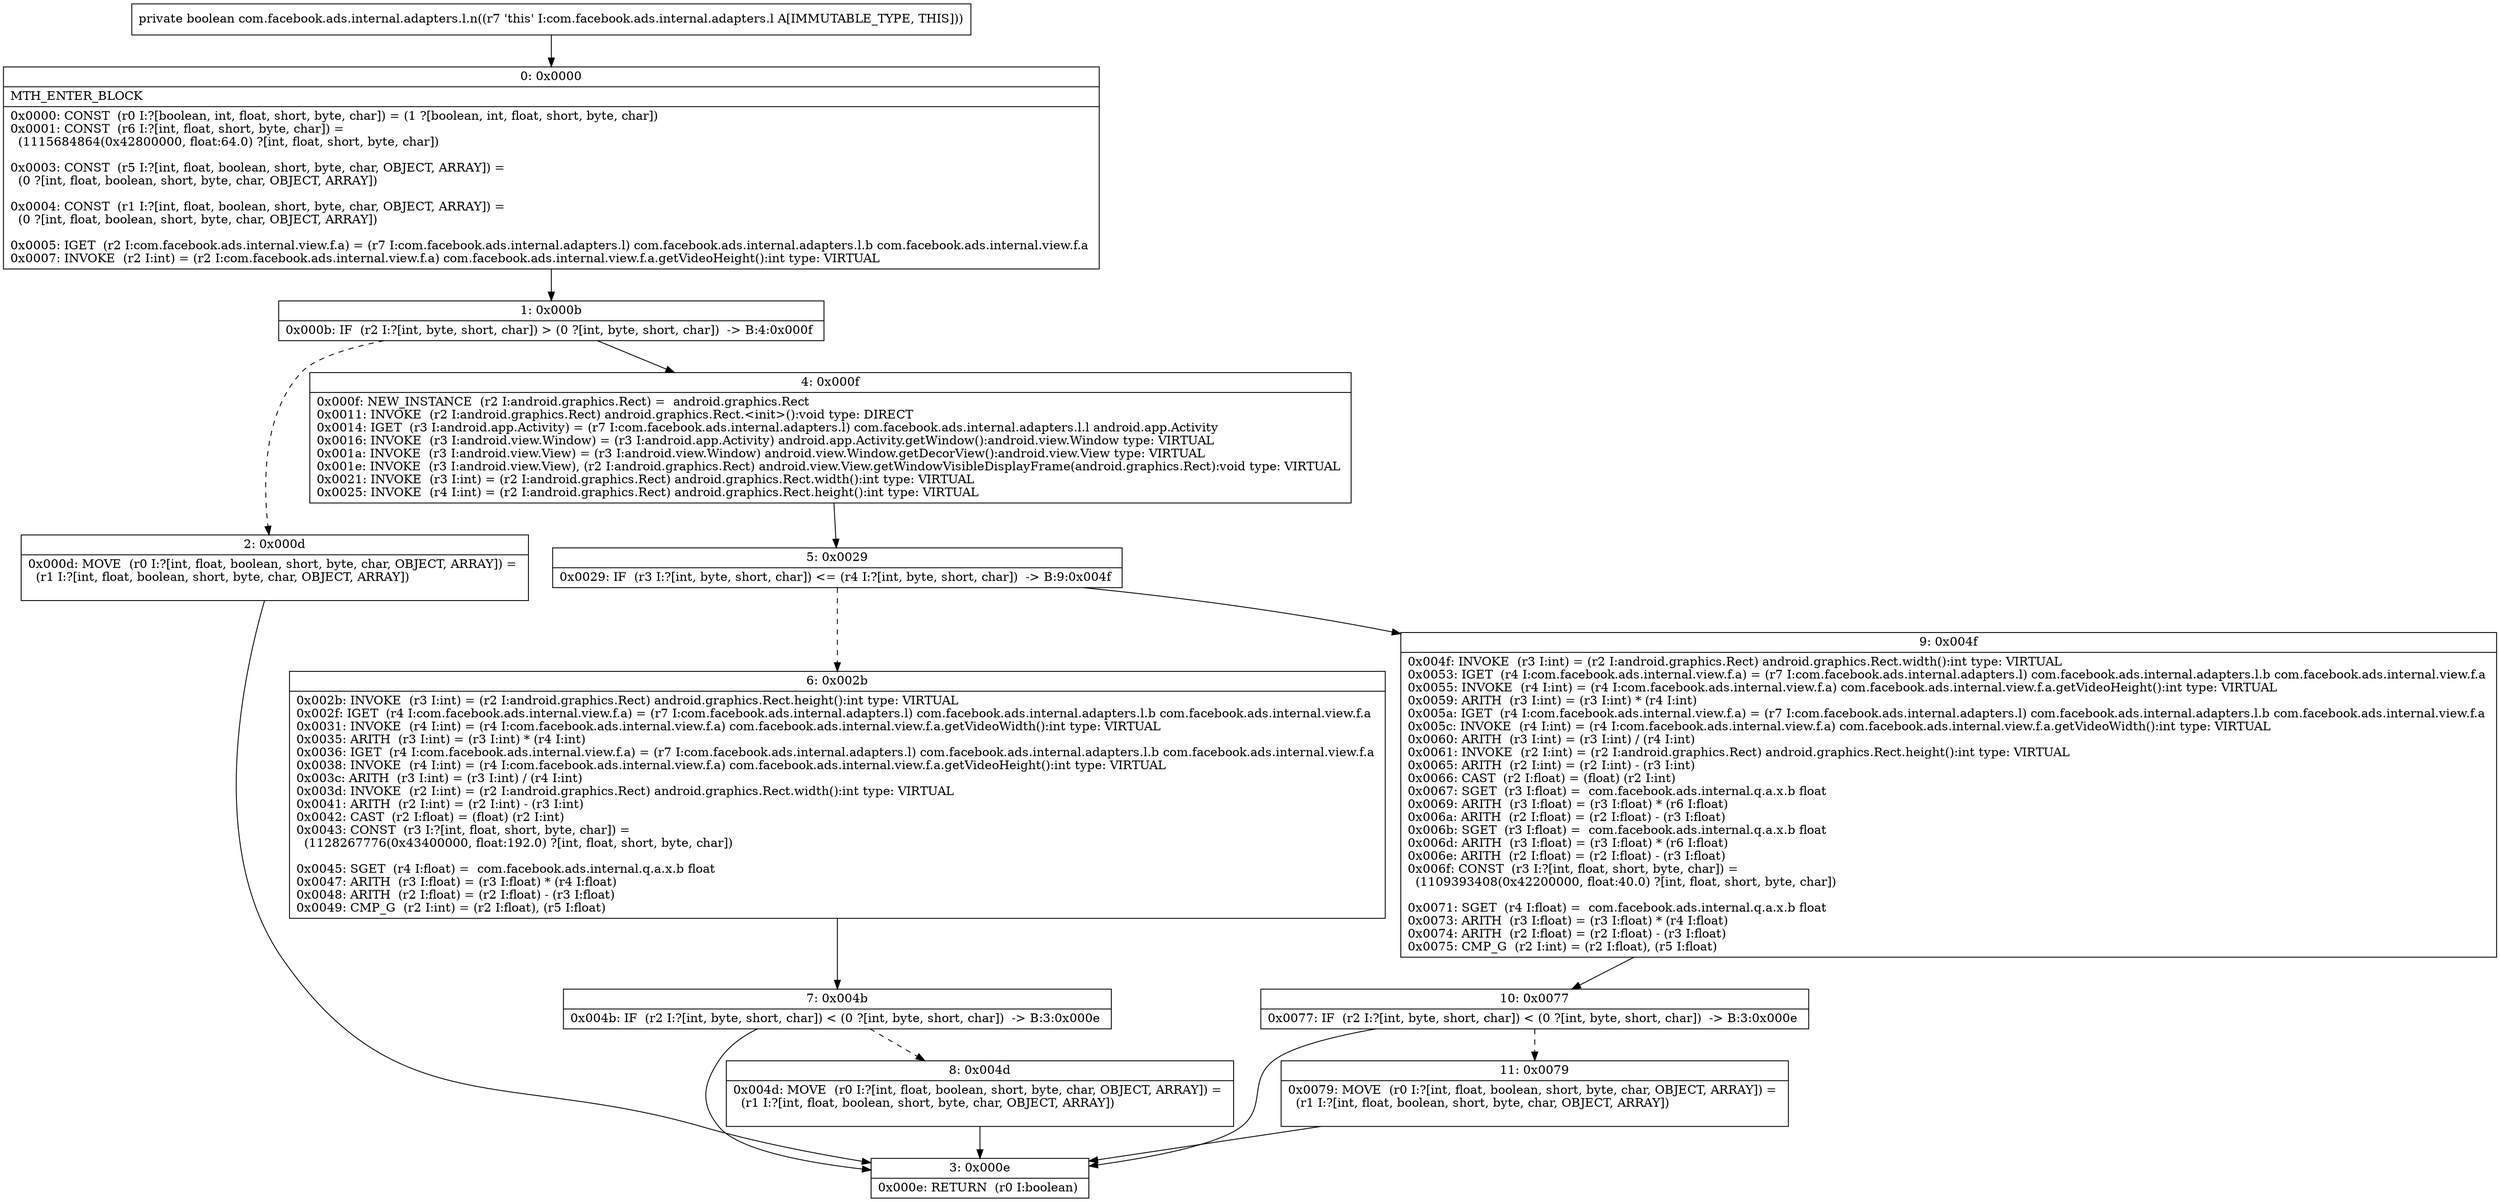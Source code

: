 digraph "CFG forcom.facebook.ads.internal.adapters.l.n()Z" {
Node_0 [shape=record,label="{0\:\ 0x0000|MTH_ENTER_BLOCK\l|0x0000: CONST  (r0 I:?[boolean, int, float, short, byte, char]) = (1 ?[boolean, int, float, short, byte, char]) \l0x0001: CONST  (r6 I:?[int, float, short, byte, char]) = \l  (1115684864(0x42800000, float:64.0) ?[int, float, short, byte, char])\l \l0x0003: CONST  (r5 I:?[int, float, boolean, short, byte, char, OBJECT, ARRAY]) = \l  (0 ?[int, float, boolean, short, byte, char, OBJECT, ARRAY])\l \l0x0004: CONST  (r1 I:?[int, float, boolean, short, byte, char, OBJECT, ARRAY]) = \l  (0 ?[int, float, boolean, short, byte, char, OBJECT, ARRAY])\l \l0x0005: IGET  (r2 I:com.facebook.ads.internal.view.f.a) = (r7 I:com.facebook.ads.internal.adapters.l) com.facebook.ads.internal.adapters.l.b com.facebook.ads.internal.view.f.a \l0x0007: INVOKE  (r2 I:int) = (r2 I:com.facebook.ads.internal.view.f.a) com.facebook.ads.internal.view.f.a.getVideoHeight():int type: VIRTUAL \l}"];
Node_1 [shape=record,label="{1\:\ 0x000b|0x000b: IF  (r2 I:?[int, byte, short, char]) \> (0 ?[int, byte, short, char])  \-\> B:4:0x000f \l}"];
Node_2 [shape=record,label="{2\:\ 0x000d|0x000d: MOVE  (r0 I:?[int, float, boolean, short, byte, char, OBJECT, ARRAY]) = \l  (r1 I:?[int, float, boolean, short, byte, char, OBJECT, ARRAY])\l \l}"];
Node_3 [shape=record,label="{3\:\ 0x000e|0x000e: RETURN  (r0 I:boolean) \l}"];
Node_4 [shape=record,label="{4\:\ 0x000f|0x000f: NEW_INSTANCE  (r2 I:android.graphics.Rect) =  android.graphics.Rect \l0x0011: INVOKE  (r2 I:android.graphics.Rect) android.graphics.Rect.\<init\>():void type: DIRECT \l0x0014: IGET  (r3 I:android.app.Activity) = (r7 I:com.facebook.ads.internal.adapters.l) com.facebook.ads.internal.adapters.l.l android.app.Activity \l0x0016: INVOKE  (r3 I:android.view.Window) = (r3 I:android.app.Activity) android.app.Activity.getWindow():android.view.Window type: VIRTUAL \l0x001a: INVOKE  (r3 I:android.view.View) = (r3 I:android.view.Window) android.view.Window.getDecorView():android.view.View type: VIRTUAL \l0x001e: INVOKE  (r3 I:android.view.View), (r2 I:android.graphics.Rect) android.view.View.getWindowVisibleDisplayFrame(android.graphics.Rect):void type: VIRTUAL \l0x0021: INVOKE  (r3 I:int) = (r2 I:android.graphics.Rect) android.graphics.Rect.width():int type: VIRTUAL \l0x0025: INVOKE  (r4 I:int) = (r2 I:android.graphics.Rect) android.graphics.Rect.height():int type: VIRTUAL \l}"];
Node_5 [shape=record,label="{5\:\ 0x0029|0x0029: IF  (r3 I:?[int, byte, short, char]) \<= (r4 I:?[int, byte, short, char])  \-\> B:9:0x004f \l}"];
Node_6 [shape=record,label="{6\:\ 0x002b|0x002b: INVOKE  (r3 I:int) = (r2 I:android.graphics.Rect) android.graphics.Rect.height():int type: VIRTUAL \l0x002f: IGET  (r4 I:com.facebook.ads.internal.view.f.a) = (r7 I:com.facebook.ads.internal.adapters.l) com.facebook.ads.internal.adapters.l.b com.facebook.ads.internal.view.f.a \l0x0031: INVOKE  (r4 I:int) = (r4 I:com.facebook.ads.internal.view.f.a) com.facebook.ads.internal.view.f.a.getVideoWidth():int type: VIRTUAL \l0x0035: ARITH  (r3 I:int) = (r3 I:int) * (r4 I:int) \l0x0036: IGET  (r4 I:com.facebook.ads.internal.view.f.a) = (r7 I:com.facebook.ads.internal.adapters.l) com.facebook.ads.internal.adapters.l.b com.facebook.ads.internal.view.f.a \l0x0038: INVOKE  (r4 I:int) = (r4 I:com.facebook.ads.internal.view.f.a) com.facebook.ads.internal.view.f.a.getVideoHeight():int type: VIRTUAL \l0x003c: ARITH  (r3 I:int) = (r3 I:int) \/ (r4 I:int) \l0x003d: INVOKE  (r2 I:int) = (r2 I:android.graphics.Rect) android.graphics.Rect.width():int type: VIRTUAL \l0x0041: ARITH  (r2 I:int) = (r2 I:int) \- (r3 I:int) \l0x0042: CAST  (r2 I:float) = (float) (r2 I:int) \l0x0043: CONST  (r3 I:?[int, float, short, byte, char]) = \l  (1128267776(0x43400000, float:192.0) ?[int, float, short, byte, char])\l \l0x0045: SGET  (r4 I:float) =  com.facebook.ads.internal.q.a.x.b float \l0x0047: ARITH  (r3 I:float) = (r3 I:float) * (r4 I:float) \l0x0048: ARITH  (r2 I:float) = (r2 I:float) \- (r3 I:float) \l0x0049: CMP_G  (r2 I:int) = (r2 I:float), (r5 I:float) \l}"];
Node_7 [shape=record,label="{7\:\ 0x004b|0x004b: IF  (r2 I:?[int, byte, short, char]) \< (0 ?[int, byte, short, char])  \-\> B:3:0x000e \l}"];
Node_8 [shape=record,label="{8\:\ 0x004d|0x004d: MOVE  (r0 I:?[int, float, boolean, short, byte, char, OBJECT, ARRAY]) = \l  (r1 I:?[int, float, boolean, short, byte, char, OBJECT, ARRAY])\l \l}"];
Node_9 [shape=record,label="{9\:\ 0x004f|0x004f: INVOKE  (r3 I:int) = (r2 I:android.graphics.Rect) android.graphics.Rect.width():int type: VIRTUAL \l0x0053: IGET  (r4 I:com.facebook.ads.internal.view.f.a) = (r7 I:com.facebook.ads.internal.adapters.l) com.facebook.ads.internal.adapters.l.b com.facebook.ads.internal.view.f.a \l0x0055: INVOKE  (r4 I:int) = (r4 I:com.facebook.ads.internal.view.f.a) com.facebook.ads.internal.view.f.a.getVideoHeight():int type: VIRTUAL \l0x0059: ARITH  (r3 I:int) = (r3 I:int) * (r4 I:int) \l0x005a: IGET  (r4 I:com.facebook.ads.internal.view.f.a) = (r7 I:com.facebook.ads.internal.adapters.l) com.facebook.ads.internal.adapters.l.b com.facebook.ads.internal.view.f.a \l0x005c: INVOKE  (r4 I:int) = (r4 I:com.facebook.ads.internal.view.f.a) com.facebook.ads.internal.view.f.a.getVideoWidth():int type: VIRTUAL \l0x0060: ARITH  (r3 I:int) = (r3 I:int) \/ (r4 I:int) \l0x0061: INVOKE  (r2 I:int) = (r2 I:android.graphics.Rect) android.graphics.Rect.height():int type: VIRTUAL \l0x0065: ARITH  (r2 I:int) = (r2 I:int) \- (r3 I:int) \l0x0066: CAST  (r2 I:float) = (float) (r2 I:int) \l0x0067: SGET  (r3 I:float) =  com.facebook.ads.internal.q.a.x.b float \l0x0069: ARITH  (r3 I:float) = (r3 I:float) * (r6 I:float) \l0x006a: ARITH  (r2 I:float) = (r2 I:float) \- (r3 I:float) \l0x006b: SGET  (r3 I:float) =  com.facebook.ads.internal.q.a.x.b float \l0x006d: ARITH  (r3 I:float) = (r3 I:float) * (r6 I:float) \l0x006e: ARITH  (r2 I:float) = (r2 I:float) \- (r3 I:float) \l0x006f: CONST  (r3 I:?[int, float, short, byte, char]) = \l  (1109393408(0x42200000, float:40.0) ?[int, float, short, byte, char])\l \l0x0071: SGET  (r4 I:float) =  com.facebook.ads.internal.q.a.x.b float \l0x0073: ARITH  (r3 I:float) = (r3 I:float) * (r4 I:float) \l0x0074: ARITH  (r2 I:float) = (r2 I:float) \- (r3 I:float) \l0x0075: CMP_G  (r2 I:int) = (r2 I:float), (r5 I:float) \l}"];
Node_10 [shape=record,label="{10\:\ 0x0077|0x0077: IF  (r2 I:?[int, byte, short, char]) \< (0 ?[int, byte, short, char])  \-\> B:3:0x000e \l}"];
Node_11 [shape=record,label="{11\:\ 0x0079|0x0079: MOVE  (r0 I:?[int, float, boolean, short, byte, char, OBJECT, ARRAY]) = \l  (r1 I:?[int, float, boolean, short, byte, char, OBJECT, ARRAY])\l \l}"];
MethodNode[shape=record,label="{private boolean com.facebook.ads.internal.adapters.l.n((r7 'this' I:com.facebook.ads.internal.adapters.l A[IMMUTABLE_TYPE, THIS])) }"];
MethodNode -> Node_0;
Node_0 -> Node_1;
Node_1 -> Node_2[style=dashed];
Node_1 -> Node_4;
Node_2 -> Node_3;
Node_4 -> Node_5;
Node_5 -> Node_6[style=dashed];
Node_5 -> Node_9;
Node_6 -> Node_7;
Node_7 -> Node_3;
Node_7 -> Node_8[style=dashed];
Node_8 -> Node_3;
Node_9 -> Node_10;
Node_10 -> Node_3;
Node_10 -> Node_11[style=dashed];
Node_11 -> Node_3;
}

